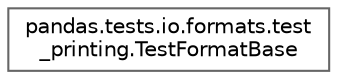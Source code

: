 digraph "Graphical Class Hierarchy"
{
 // LATEX_PDF_SIZE
  bgcolor="transparent";
  edge [fontname=Helvetica,fontsize=10,labelfontname=Helvetica,labelfontsize=10];
  node [fontname=Helvetica,fontsize=10,shape=box,height=0.2,width=0.4];
  rankdir="LR";
  Node0 [id="Node000000",label="pandas.tests.io.formats.test\l_printing.TestFormatBase",height=0.2,width=0.4,color="grey40", fillcolor="white", style="filled",URL="$d5/df8/classpandas_1_1tests_1_1io_1_1formats_1_1test__printing_1_1TestFormatBase.html",tooltip=" "];
}
